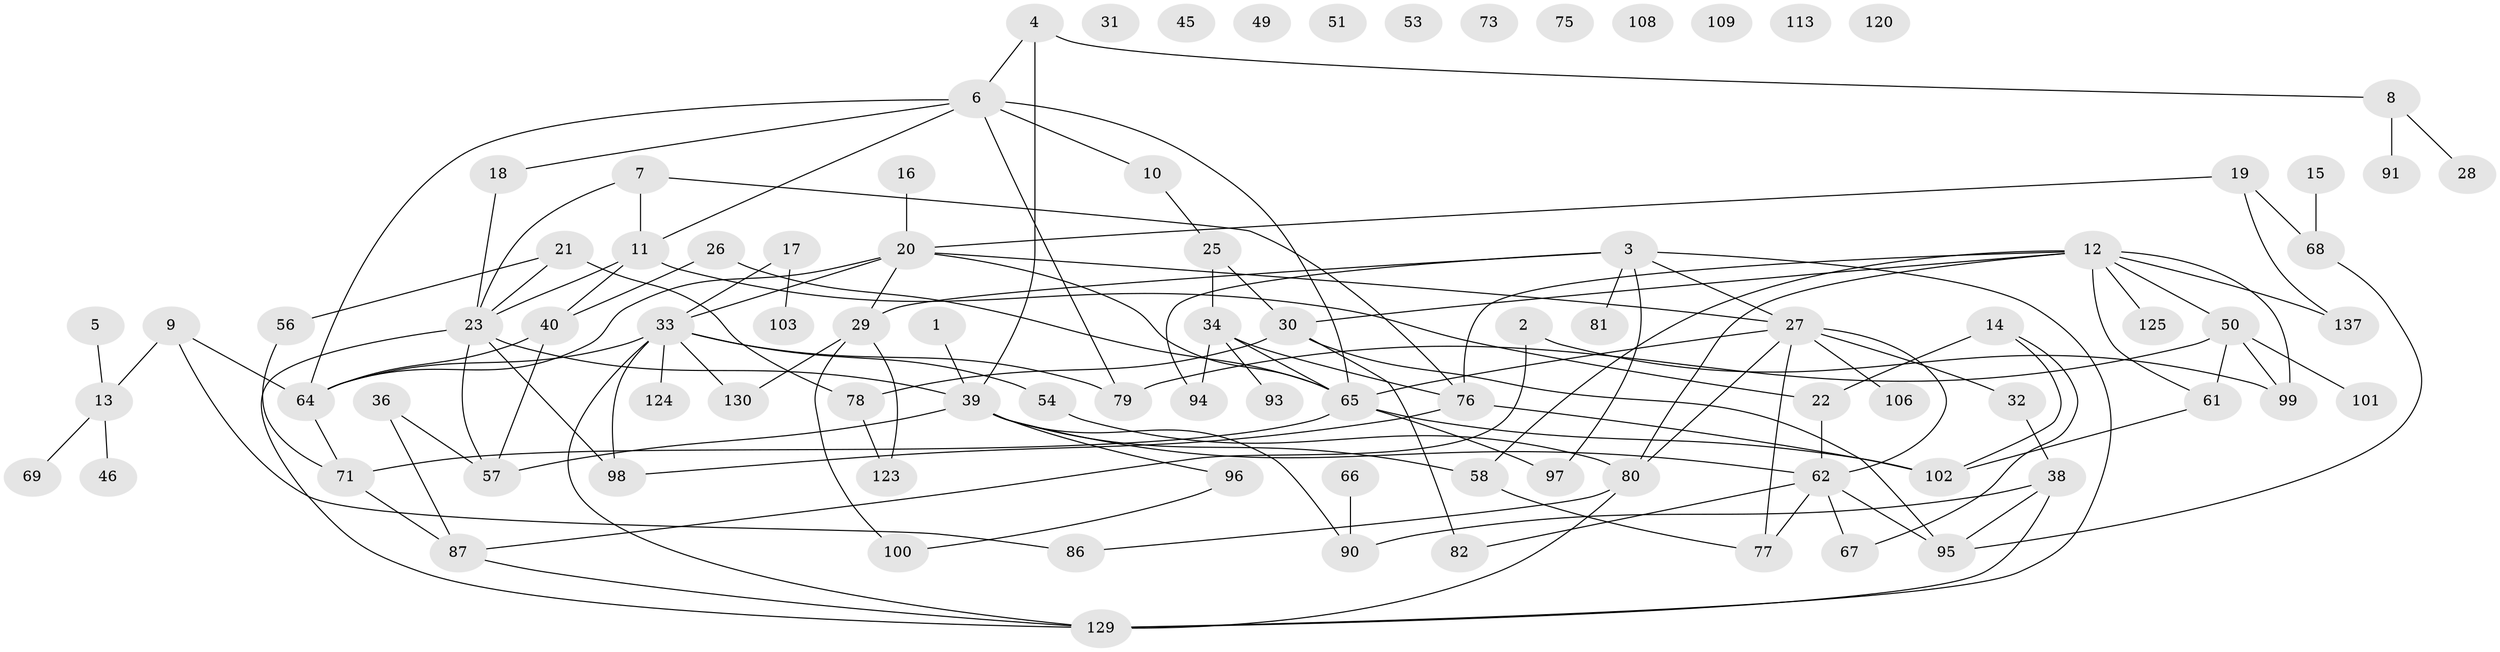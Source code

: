 // original degree distribution, {1: 0.1956521739130435, 2: 0.2028985507246377, 4: 0.16666666666666666, 3: 0.26811594202898553, 5: 0.043478260869565216, 7: 0.014492753623188406, 6: 0.036231884057971016, 0: 0.07246376811594203}
// Generated by graph-tools (version 1.1) at 2025/41/03/06/25 10:41:22]
// undirected, 91 vertices, 132 edges
graph export_dot {
graph [start="1"]
  node [color=gray90,style=filled];
  1 [super="+52"];
  2;
  3 [super="+47"];
  4 [super="+70"];
  5 [super="+85"];
  6 [super="+41"];
  7;
  8 [super="+63"];
  9 [super="+89"];
  10 [super="+74"];
  11 [super="+37"];
  12 [super="+117"];
  13;
  14 [super="+59"];
  15;
  16;
  17 [super="+55"];
  18;
  19 [super="+115"];
  20 [super="+48"];
  21 [super="+138"];
  22 [super="+24"];
  23 [super="+118"];
  25;
  26 [super="+60"];
  27 [super="+111"];
  28;
  29 [super="+43"];
  30 [super="+35"];
  31;
  32;
  33 [super="+84"];
  34 [super="+42"];
  36;
  38 [super="+44"];
  39 [super="+83"];
  40 [super="+72"];
  45;
  46;
  49;
  50 [super="+128"];
  51;
  53;
  54;
  56;
  57 [super="+126"];
  58 [super="+122"];
  61;
  62 [super="+112"];
  64 [super="+116"];
  65 [super="+121"];
  66 [super="+104"];
  67 [super="+88"];
  68;
  69;
  71 [super="+134"];
  73;
  75;
  76 [super="+92"];
  77 [super="+136"];
  78 [super="+107"];
  79;
  80 [super="+114"];
  81;
  82;
  86;
  87 [super="+133"];
  90;
  91;
  93;
  94;
  95 [super="+135"];
  96;
  97;
  98;
  99 [super="+110"];
  100 [super="+127"];
  101 [super="+132"];
  102 [super="+105"];
  103;
  106;
  108 [super="+119"];
  109;
  113;
  120;
  123;
  124;
  125;
  129 [super="+131"];
  130;
  137;
  1 -- 39;
  2 -- 87;
  2 -- 99;
  3 -- 81;
  3 -- 94;
  3 -- 129;
  3 -- 27;
  3 -- 97;
  3 -- 29;
  4 -- 6;
  4 -- 8;
  4 -- 39;
  5 -- 13;
  6 -- 79;
  6 -- 10;
  6 -- 64;
  6 -- 18;
  6 -- 11;
  6 -- 65;
  7 -- 76;
  7 -- 23;
  7 -- 11;
  8 -- 91;
  8 -- 28;
  9 -- 86;
  9 -- 13;
  9 -- 64;
  10 -- 25;
  11 -- 22;
  11 -- 23;
  11 -- 40;
  12 -- 30;
  12 -- 125;
  12 -- 137;
  12 -- 76;
  12 -- 80;
  12 -- 99;
  12 -- 61;
  12 -- 50;
  12 -- 58;
  13 -- 46;
  13 -- 69;
  14 -- 22;
  14 -- 102;
  14 -- 67;
  15 -- 68;
  16 -- 20;
  17 -- 103;
  17 -- 33;
  18 -- 23;
  19 -- 68;
  19 -- 137;
  19 -- 20;
  20 -- 27;
  20 -- 29;
  20 -- 64;
  20 -- 33;
  20 -- 65;
  21 -- 56;
  21 -- 78 [weight=2];
  21 -- 23;
  22 -- 62;
  23 -- 39;
  23 -- 57;
  23 -- 98;
  23 -- 129;
  25 -- 34;
  25 -- 30;
  26 -- 65;
  26 -- 40;
  27 -- 32;
  27 -- 65;
  27 -- 106;
  27 -- 62;
  27 -- 80;
  27 -- 77;
  29 -- 123;
  29 -- 130;
  29 -- 100;
  30 -- 78;
  30 -- 82;
  30 -- 95;
  32 -- 38;
  33 -- 54;
  33 -- 79;
  33 -- 98;
  33 -- 129;
  33 -- 130;
  33 -- 124;
  33 -- 64;
  34 -- 76;
  34 -- 93;
  34 -- 94;
  34 -- 65;
  36 -- 87;
  36 -- 57;
  38 -- 90;
  38 -- 95;
  38 -- 129;
  39 -- 58;
  39 -- 96;
  39 -- 57;
  39 -- 90;
  39 -- 62;
  40 -- 64;
  40 -- 57;
  50 -- 61;
  50 -- 99;
  50 -- 79;
  50 -- 101;
  54 -- 80;
  56 -- 71;
  58 -- 77;
  61 -- 102;
  62 -- 82;
  62 -- 95;
  62 -- 77;
  62 -- 67;
  64 -- 71;
  65 -- 97;
  65 -- 102;
  65 -- 71;
  66 -- 90;
  68 -- 95;
  71 -- 87;
  76 -- 98;
  76 -- 102;
  78 -- 123;
  80 -- 129;
  80 -- 86;
  87 -- 129;
  96 -- 100;
}
